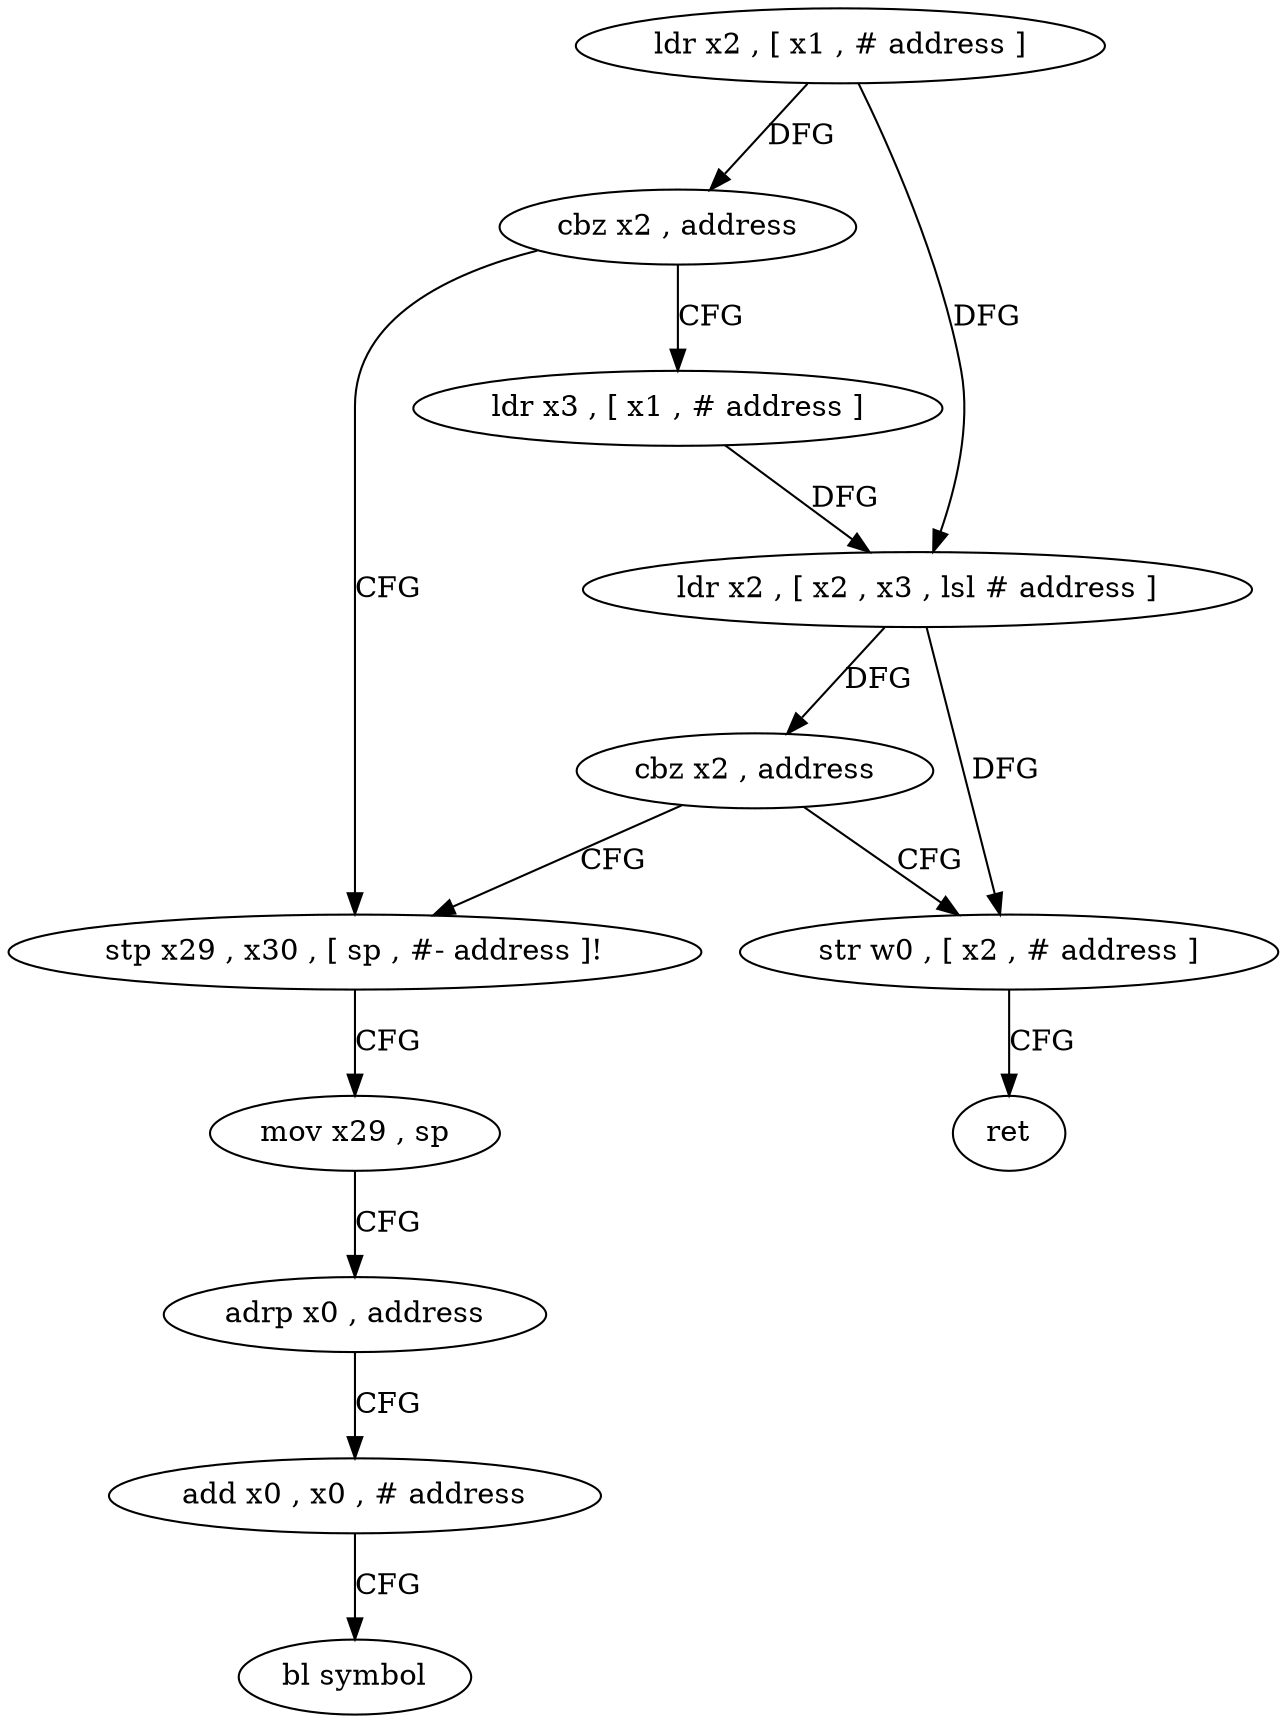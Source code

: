digraph "func" {
"123960" [label = "ldr x2 , [ x1 , # address ]" ]
"123964" [label = "cbz x2 , address" ]
"123988" [label = "stp x29 , x30 , [ sp , #- address ]!" ]
"123968" [label = "ldr x3 , [ x1 , # address ]" ]
"123992" [label = "mov x29 , sp" ]
"123996" [label = "adrp x0 , address" ]
"124000" [label = "add x0 , x0 , # address" ]
"124004" [label = "bl symbol" ]
"123972" [label = "ldr x2 , [ x2 , x3 , lsl # address ]" ]
"123976" [label = "cbz x2 , address" ]
"123980" [label = "str w0 , [ x2 , # address ]" ]
"123984" [label = "ret" ]
"123960" -> "123964" [ label = "DFG" ]
"123960" -> "123972" [ label = "DFG" ]
"123964" -> "123988" [ label = "CFG" ]
"123964" -> "123968" [ label = "CFG" ]
"123988" -> "123992" [ label = "CFG" ]
"123968" -> "123972" [ label = "DFG" ]
"123992" -> "123996" [ label = "CFG" ]
"123996" -> "124000" [ label = "CFG" ]
"124000" -> "124004" [ label = "CFG" ]
"123972" -> "123976" [ label = "DFG" ]
"123972" -> "123980" [ label = "DFG" ]
"123976" -> "123988" [ label = "CFG" ]
"123976" -> "123980" [ label = "CFG" ]
"123980" -> "123984" [ label = "CFG" ]
}
